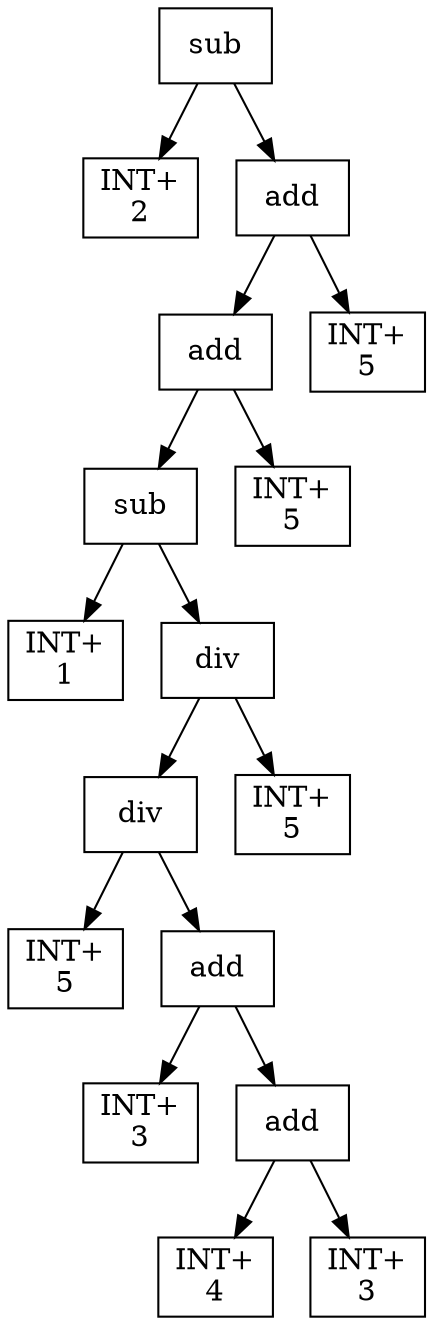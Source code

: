 digraph expr {
  node [shape=box];
  n1 [label="sub"];
  n2 [label="INT+\n2"];
  n3 [label="add"];
  n4 [label="add"];
  n5 [label="sub"];
  n6 [label="INT+\n1"];
  n7 [label="div"];
  n8 [label="div"];
  n9 [label="INT+\n5"];
  n10 [label="add"];
  n11 [label="INT+\n3"];
  n12 [label="add"];
  n13 [label="INT+\n4"];
  n14 [label="INT+\n3"];
  n12 -> n13;
  n12 -> n14;
  n10 -> n11;
  n10 -> n12;
  n8 -> n9;
  n8 -> n10;
  n15 [label="INT+\n5"];
  n7 -> n8;
  n7 -> n15;
  n5 -> n6;
  n5 -> n7;
  n16 [label="INT+\n5"];
  n4 -> n5;
  n4 -> n16;
  n17 [label="INT+\n5"];
  n3 -> n4;
  n3 -> n17;
  n1 -> n2;
  n1 -> n3;
}